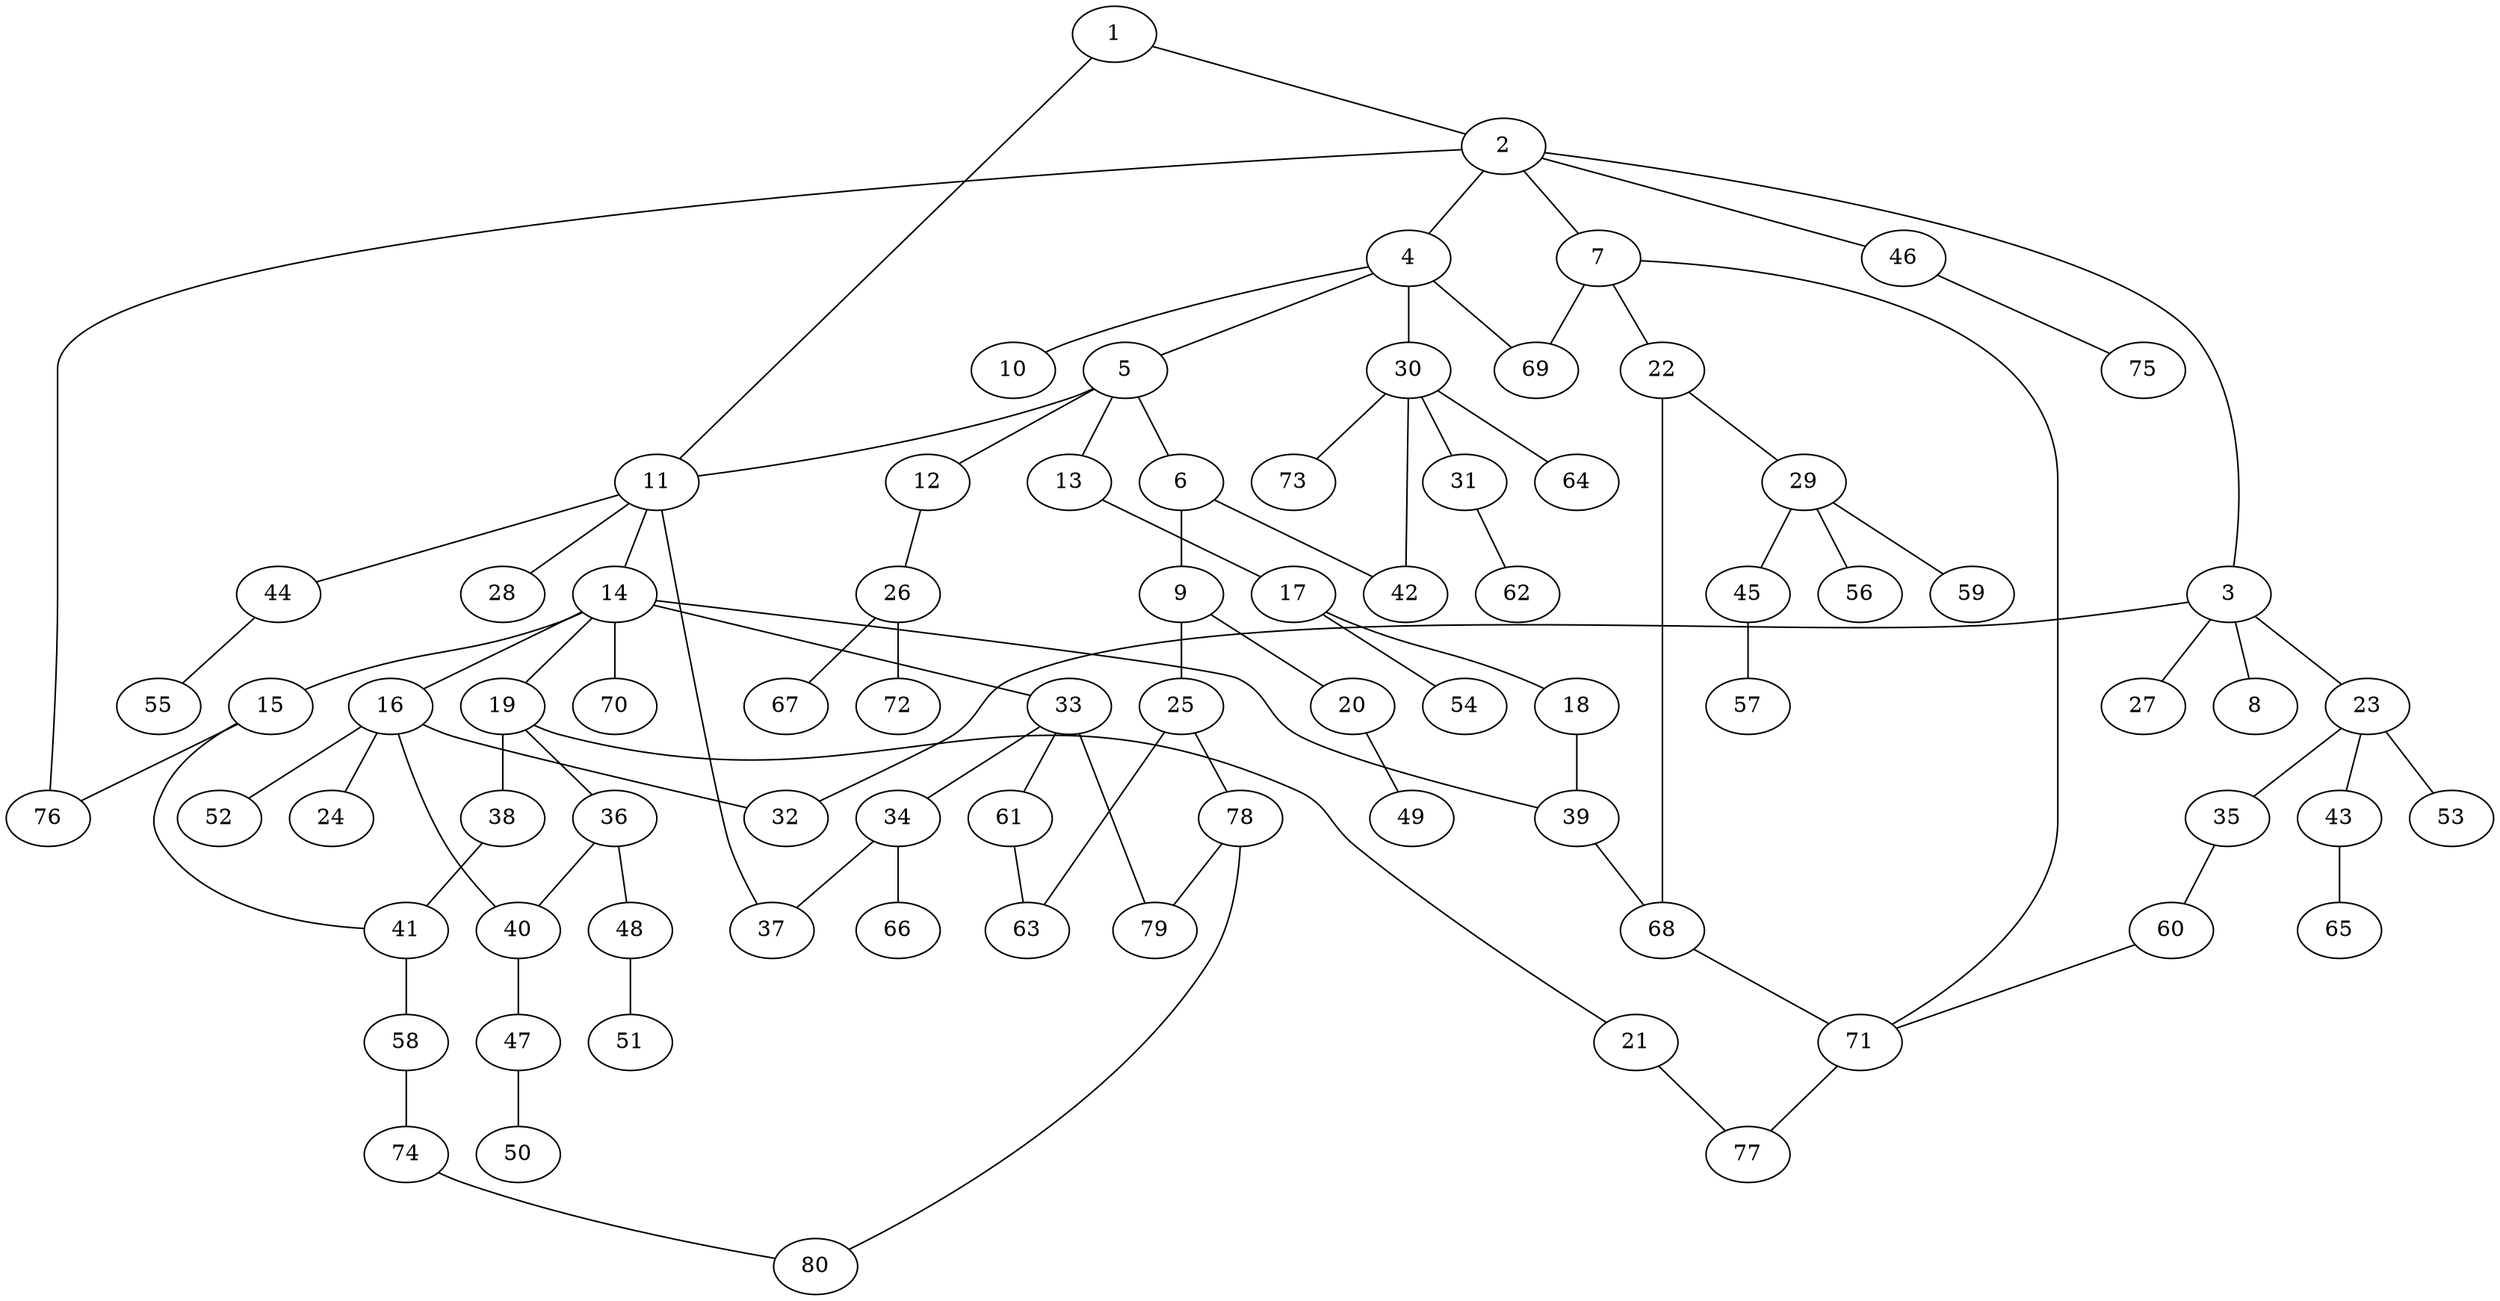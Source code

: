 graph graphname {1--2
1--11
2--3
2--4
2--7
2--46
2--76
3--8
3--23
3--27
3--32
4--5
4--10
4--30
4--69
5--6
5--11
5--12
5--13
6--9
6--42
7--22
7--69
7--71
9--20
9--25
11--14
11--28
11--37
11--44
12--26
13--17
14--15
14--16
14--19
14--33
14--39
14--70
15--41
15--76
16--24
16--32
16--40
16--52
17--18
17--54
18--39
19--21
19--36
19--38
20--49
21--77
22--29
22--68
23--35
23--43
23--53
25--63
25--78
26--67
26--72
29--45
29--56
29--59
30--31
30--42
30--64
30--73
31--62
33--34
33--61
33--79
34--37
34--66
35--60
36--40
36--48
38--41
39--68
40--47
41--58
43--65
44--55
45--57
46--75
47--50
48--51
58--74
60--71
61--63
68--71
71--77
74--80
78--79
78--80
}